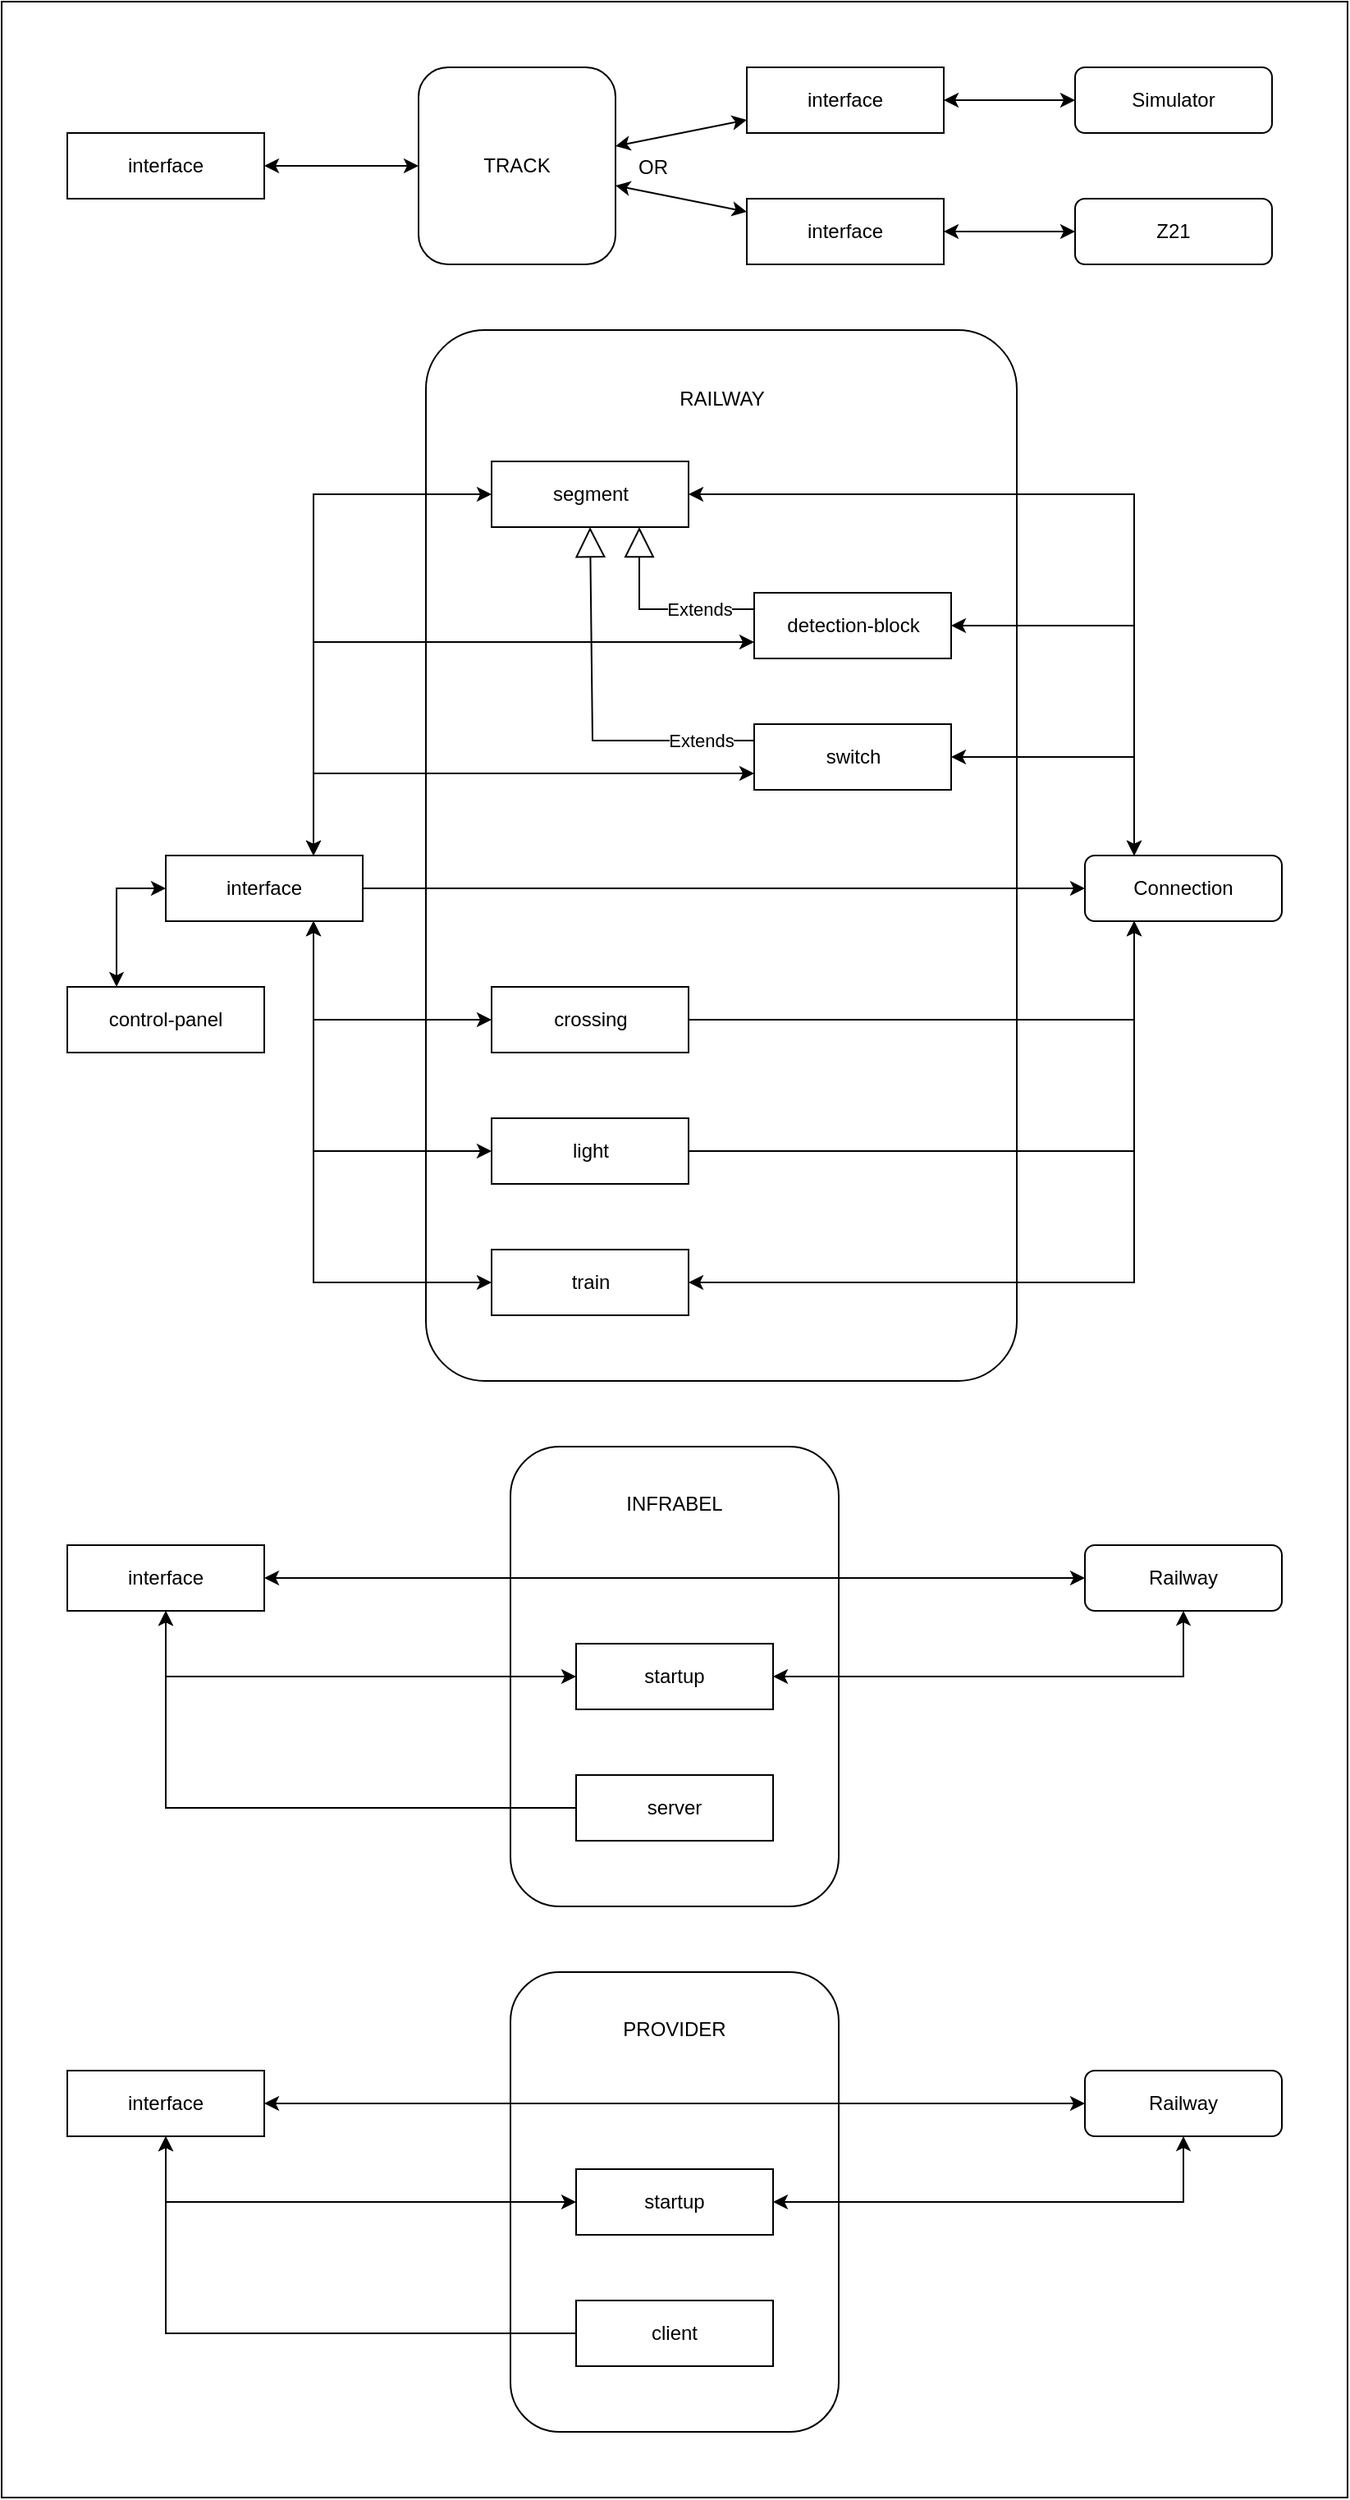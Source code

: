 <mxfile version="26.1.1">
  <diagram name="Pagina-1" id="me9Pa4WLKowWGo5jJPig">
    <mxGraphModel dx="1434" dy="854" grid="1" gridSize="10" guides="1" tooltips="1" connect="1" arrows="1" fold="1" page="1" pageScale="1" pageWidth="827" pageHeight="1169" math="0" shadow="0">
      <root>
        <mxCell id="0" />
        <mxCell id="1" parent="0" />
        <mxCell id="Lja_3VfB_ACa5qG5oaG4-1" value="" style="rounded=0;whiteSpace=wrap;html=1;" vertex="1" parent="1">
          <mxGeometry width="820" height="1520" as="geometry" />
        </mxCell>
        <mxCell id="Lja_3VfB_ACa5qG5oaG4-2" value="Z21" style="rounded=1;whiteSpace=wrap;html=1;" vertex="1" parent="1">
          <mxGeometry x="654" y="120" width="120" height="40" as="geometry" />
        </mxCell>
        <mxCell id="Lja_3VfB_ACa5qG5oaG4-3" value="Simulator" style="rounded=1;whiteSpace=wrap;html=1;" vertex="1" parent="1">
          <mxGeometry x="654" y="40" width="120" height="40" as="geometry" />
        </mxCell>
        <mxCell id="Lja_3VfB_ACa5qG5oaG4-4" value="interface" style="rounded=0;whiteSpace=wrap;html=1;" vertex="1" parent="1">
          <mxGeometry x="454" y="120" width="120" height="40" as="geometry" />
        </mxCell>
        <mxCell id="Lja_3VfB_ACa5qG5oaG4-5" value="interface" style="rounded=0;whiteSpace=wrap;html=1;" vertex="1" parent="1">
          <mxGeometry x="454" y="40" width="120" height="40" as="geometry" />
        </mxCell>
        <mxCell id="Lja_3VfB_ACa5qG5oaG4-6" value="" style="endArrow=classic;startArrow=classic;html=1;rounded=0;" edge="1" parent="1" source="Lja_3VfB_ACa5qG5oaG4-4" target="Lja_3VfB_ACa5qG5oaG4-2">
          <mxGeometry width="50" height="50" relative="1" as="geometry">
            <mxPoint x="604" y="180" as="sourcePoint" />
            <mxPoint x="654" y="130" as="targetPoint" />
          </mxGeometry>
        </mxCell>
        <mxCell id="Lja_3VfB_ACa5qG5oaG4-7" value="" style="endArrow=classic;startArrow=classic;html=1;rounded=0;" edge="1" parent="1" source="Lja_3VfB_ACa5qG5oaG4-5" target="Lja_3VfB_ACa5qG5oaG4-3">
          <mxGeometry width="50" height="50" relative="1" as="geometry">
            <mxPoint x="604" y="180" as="sourcePoint" />
            <mxPoint x="644" y="130" as="targetPoint" />
          </mxGeometry>
        </mxCell>
        <mxCell id="Lja_3VfB_ACa5qG5oaG4-8" value="TRACK" style="rounded=1;whiteSpace=wrap;html=1;" vertex="1" parent="1">
          <mxGeometry x="254" y="40" width="120" height="120" as="geometry" />
        </mxCell>
        <mxCell id="Lja_3VfB_ACa5qG5oaG4-9" value="" style="endArrow=classic;startArrow=classic;html=1;rounded=0;" edge="1" parent="1" source="Lja_3VfB_ACa5qG5oaG4-8" target="Lja_3VfB_ACa5qG5oaG4-4">
          <mxGeometry width="50" height="50" relative="1" as="geometry">
            <mxPoint x="404" y="280" as="sourcePoint" />
            <mxPoint x="454" y="230" as="targetPoint" />
          </mxGeometry>
        </mxCell>
        <mxCell id="Lja_3VfB_ACa5qG5oaG4-10" value="" style="endArrow=classic;startArrow=classic;html=1;rounded=0;" edge="1" parent="1" source="Lja_3VfB_ACa5qG5oaG4-8" target="Lja_3VfB_ACa5qG5oaG4-5">
          <mxGeometry width="50" height="50" relative="1" as="geometry">
            <mxPoint x="404" y="280" as="sourcePoint" />
            <mxPoint x="454" y="230" as="targetPoint" />
          </mxGeometry>
        </mxCell>
        <mxCell id="Lja_3VfB_ACa5qG5oaG4-11" value="OR" style="text;html=1;align=center;verticalAlign=middle;whiteSpace=wrap;rounded=0;" vertex="1" parent="1">
          <mxGeometry x="367" y="86" width="60" height="30" as="geometry" />
        </mxCell>
        <mxCell id="Lja_3VfB_ACa5qG5oaG4-12" value="interface" style="rounded=0;whiteSpace=wrap;html=1;" vertex="1" parent="1">
          <mxGeometry x="40" y="80" width="120" height="40" as="geometry" />
        </mxCell>
        <mxCell id="Lja_3VfB_ACa5qG5oaG4-13" value="" style="endArrow=classic;startArrow=classic;html=1;rounded=0;" edge="1" parent="1" source="Lja_3VfB_ACa5qG5oaG4-12" target="Lja_3VfB_ACa5qG5oaG4-8">
          <mxGeometry width="50" height="50" relative="1" as="geometry">
            <mxPoint x="404" y="280" as="sourcePoint" />
            <mxPoint x="454" y="230" as="targetPoint" />
          </mxGeometry>
        </mxCell>
        <mxCell id="Lja_3VfB_ACa5qG5oaG4-15" value="interface" style="rounded=0;whiteSpace=wrap;html=1;" vertex="1" parent="1">
          <mxGeometry x="100" y="520" width="120" height="40" as="geometry" />
        </mxCell>
        <mxCell id="Lja_3VfB_ACa5qG5oaG4-16" value="" style="rounded=1;whiteSpace=wrap;html=1;arcSize=10;" vertex="1" parent="1">
          <mxGeometry x="258.5" y="200" width="360" height="640" as="geometry" />
        </mxCell>
        <mxCell id="Lja_3VfB_ACa5qG5oaG4-17" value="segment" style="rounded=0;whiteSpace=wrap;html=1;" vertex="1" parent="1">
          <mxGeometry x="298.5" y="280" width="120" height="40" as="geometry" />
        </mxCell>
        <mxCell id="Lja_3VfB_ACa5qG5oaG4-18" value="detection-block" style="rounded=0;whiteSpace=wrap;html=1;" vertex="1" parent="1">
          <mxGeometry x="458.5" y="360" width="120" height="40" as="geometry" />
        </mxCell>
        <mxCell id="Lja_3VfB_ACa5qG5oaG4-19" value="switch" style="rounded=0;whiteSpace=wrap;html=1;" vertex="1" parent="1">
          <mxGeometry x="458.5" y="440" width="120" height="40" as="geometry" />
        </mxCell>
        <mxCell id="Lja_3VfB_ACa5qG5oaG4-20" value="crossing" style="rounded=0;whiteSpace=wrap;html=1;" vertex="1" parent="1">
          <mxGeometry x="298.5" y="600" width="120" height="40" as="geometry" />
        </mxCell>
        <mxCell id="Lja_3VfB_ACa5qG5oaG4-21" value="light" style="rounded=0;whiteSpace=wrap;html=1;" vertex="1" parent="1">
          <mxGeometry x="298.5" y="680" width="120" height="40" as="geometry" />
        </mxCell>
        <mxCell id="Lja_3VfB_ACa5qG5oaG4-22" value="train" style="rounded=0;whiteSpace=wrap;html=1;" vertex="1" parent="1">
          <mxGeometry x="298.5" y="760" width="120" height="40" as="geometry" />
        </mxCell>
        <mxCell id="Lja_3VfB_ACa5qG5oaG4-23" value="Connection" style="rounded=1;whiteSpace=wrap;html=1;" vertex="1" parent="1">
          <mxGeometry x="660" y="520" width="120" height="40" as="geometry" />
        </mxCell>
        <mxCell id="Lja_3VfB_ACa5qG5oaG4-24" value="" style="endArrow=classic;startArrow=classic;html=1;rounded=0;entryX=0.25;entryY=0;entryDx=0;entryDy=0;" edge="1" parent="1" source="Lja_3VfB_ACa5qG5oaG4-17" target="Lja_3VfB_ACa5qG5oaG4-23">
          <mxGeometry width="50" height="50" relative="1" as="geometry">
            <mxPoint x="290" y="480" as="sourcePoint" />
            <mxPoint x="340" y="430" as="targetPoint" />
            <Array as="points">
              <mxPoint x="690" y="300" />
            </Array>
          </mxGeometry>
        </mxCell>
        <mxCell id="Lja_3VfB_ACa5qG5oaG4-25" value="" style="endArrow=classic;startArrow=classic;html=1;rounded=0;entryX=0.25;entryY=0;entryDx=0;entryDy=0;" edge="1" parent="1" source="Lja_3VfB_ACa5qG5oaG4-18" target="Lja_3VfB_ACa5qG5oaG4-23">
          <mxGeometry width="50" height="50" relative="1" as="geometry">
            <mxPoint x="290" y="480" as="sourcePoint" />
            <mxPoint x="700" y="520" as="targetPoint" />
            <Array as="points">
              <mxPoint x="690" y="380" />
            </Array>
          </mxGeometry>
        </mxCell>
        <mxCell id="Lja_3VfB_ACa5qG5oaG4-26" value="" style="endArrow=classic;startArrow=classic;html=1;rounded=0;entryX=0.25;entryY=0;entryDx=0;entryDy=0;" edge="1" parent="1" source="Lja_3VfB_ACa5qG5oaG4-19" target="Lja_3VfB_ACa5qG5oaG4-23">
          <mxGeometry width="50" height="50" relative="1" as="geometry">
            <mxPoint x="290" y="480" as="sourcePoint" />
            <mxPoint x="340" y="430" as="targetPoint" />
            <Array as="points">
              <mxPoint x="690" y="460" />
            </Array>
          </mxGeometry>
        </mxCell>
        <mxCell id="Lja_3VfB_ACa5qG5oaG4-27" value="" style="endArrow=classic;startArrow=classic;html=1;rounded=0;exitX=1;exitY=0.5;exitDx=0;exitDy=0;entryX=0.25;entryY=1;entryDx=0;entryDy=0;" edge="1" parent="1" source="Lja_3VfB_ACa5qG5oaG4-22" target="Lja_3VfB_ACa5qG5oaG4-23">
          <mxGeometry width="50" height="50" relative="1" as="geometry">
            <mxPoint x="290" y="480" as="sourcePoint" />
            <mxPoint x="340" y="430" as="targetPoint" />
            <Array as="points">
              <mxPoint x="690" y="780" />
            </Array>
          </mxGeometry>
        </mxCell>
        <mxCell id="Lja_3VfB_ACa5qG5oaG4-28" value="" style="endArrow=classic;startArrow=classic;html=1;rounded=0;exitX=0.75;exitY=0;exitDx=0;exitDy=0;" edge="1" parent="1" source="Lja_3VfB_ACa5qG5oaG4-15" target="Lja_3VfB_ACa5qG5oaG4-17">
          <mxGeometry width="50" height="50" relative="1" as="geometry">
            <mxPoint x="145" y="640" as="sourcePoint" />
            <mxPoint x="365" y="600" as="targetPoint" />
            <Array as="points">
              <mxPoint x="190" y="300" />
            </Array>
          </mxGeometry>
        </mxCell>
        <mxCell id="Lja_3VfB_ACa5qG5oaG4-29" value="" style="endArrow=classic;html=1;rounded=0;" edge="1" parent="1" source="Lja_3VfB_ACa5qG5oaG4-15" target="Lja_3VfB_ACa5qG5oaG4-23">
          <mxGeometry width="50" height="50" relative="1" as="geometry">
            <mxPoint x="290" y="670" as="sourcePoint" />
            <mxPoint x="340" y="620" as="targetPoint" />
          </mxGeometry>
        </mxCell>
        <mxCell id="Lja_3VfB_ACa5qG5oaG4-30" value="" style="endArrow=classic;startArrow=classic;html=1;rounded=0;entryX=0;entryY=0.75;entryDx=0;entryDy=0;exitX=0.75;exitY=0;exitDx=0;exitDy=0;" edge="1" parent="1" source="Lja_3VfB_ACa5qG5oaG4-15" target="Lja_3VfB_ACa5qG5oaG4-19">
          <mxGeometry width="50" height="50" relative="1" as="geometry">
            <mxPoint x="125" y="520" as="sourcePoint" />
            <mxPoint x="175" y="450" as="targetPoint" />
            <Array as="points">
              <mxPoint x="190" y="470" />
            </Array>
          </mxGeometry>
        </mxCell>
        <mxCell id="Lja_3VfB_ACa5qG5oaG4-31" value="" style="endArrow=classic;startArrow=classic;html=1;rounded=0;entryX=0;entryY=0.75;entryDx=0;entryDy=0;exitX=0.75;exitY=0;exitDx=0;exitDy=0;" edge="1" parent="1" source="Lja_3VfB_ACa5qG5oaG4-15" target="Lja_3VfB_ACa5qG5oaG4-18">
          <mxGeometry width="50" height="50" relative="1" as="geometry">
            <mxPoint x="315" y="570" as="sourcePoint" />
            <mxPoint x="185" y="410" as="targetPoint" />
            <Array as="points">
              <mxPoint x="190" y="390" />
            </Array>
          </mxGeometry>
        </mxCell>
        <mxCell id="Lja_3VfB_ACa5qG5oaG4-32" value="" style="endArrow=classic;startArrow=classic;html=1;rounded=0;exitX=0.75;exitY=1;exitDx=0;exitDy=0;" edge="1" parent="1" source="Lja_3VfB_ACa5qG5oaG4-15" target="Lja_3VfB_ACa5qG5oaG4-20">
          <mxGeometry width="50" height="50" relative="1" as="geometry">
            <mxPoint x="315" y="570" as="sourcePoint" />
            <mxPoint x="365" y="520" as="targetPoint" />
            <Array as="points">
              <mxPoint x="190" y="620" />
            </Array>
          </mxGeometry>
        </mxCell>
        <mxCell id="Lja_3VfB_ACa5qG5oaG4-33" value="" style="endArrow=classic;startArrow=classic;html=1;rounded=0;exitX=0.75;exitY=1;exitDx=0;exitDy=0;" edge="1" parent="1" source="Lja_3VfB_ACa5qG5oaG4-15" target="Lja_3VfB_ACa5qG5oaG4-21">
          <mxGeometry width="50" height="50" relative="1" as="geometry">
            <mxPoint x="315" y="570" as="sourcePoint" />
            <mxPoint x="365" y="520" as="targetPoint" />
            <Array as="points">
              <mxPoint x="190" y="700" />
            </Array>
          </mxGeometry>
        </mxCell>
        <mxCell id="Lja_3VfB_ACa5qG5oaG4-34" value="" style="endArrow=classic;startArrow=classic;html=1;rounded=0;exitX=0.75;exitY=1;exitDx=0;exitDy=0;" edge="1" parent="1" source="Lja_3VfB_ACa5qG5oaG4-15" target="Lja_3VfB_ACa5qG5oaG4-22">
          <mxGeometry width="50" height="50" relative="1" as="geometry">
            <mxPoint x="315" y="570" as="sourcePoint" />
            <mxPoint x="365" y="520" as="targetPoint" />
            <Array as="points">
              <mxPoint x="190" y="780" />
            </Array>
          </mxGeometry>
        </mxCell>
        <mxCell id="Lja_3VfB_ACa5qG5oaG4-35" value="Extends" style="endArrow=block;endSize=16;endFill=0;html=1;rounded=0;exitX=0;exitY=0.25;exitDx=0;exitDy=0;entryX=0.5;entryY=1;entryDx=0;entryDy=0;" edge="1" parent="1" source="Lja_3VfB_ACa5qG5oaG4-19" target="Lja_3VfB_ACa5qG5oaG4-17">
          <mxGeometry x="-0.713" width="160" relative="1" as="geometry">
            <mxPoint x="468.5" y="440.0" as="sourcePoint" />
            <mxPoint x="338.5" y="320" as="targetPoint" />
            <Array as="points">
              <mxPoint x="360" y="450" />
            </Array>
            <mxPoint as="offset" />
          </mxGeometry>
        </mxCell>
        <mxCell id="Lja_3VfB_ACa5qG5oaG4-36" value="Extends" style="endArrow=block;endSize=16;endFill=0;html=1;rounded=0;exitX=0;exitY=0.25;exitDx=0;exitDy=0;entryX=0.75;entryY=1;entryDx=0;entryDy=0;" edge="1" parent="1" source="Lja_3VfB_ACa5qG5oaG4-18" target="Lja_3VfB_ACa5qG5oaG4-17">
          <mxGeometry x="-0.442" width="160" relative="1" as="geometry">
            <mxPoint x="289.5" y="540" as="sourcePoint" />
            <mxPoint x="399.5" y="320" as="targetPoint" />
            <Array as="points">
              <mxPoint x="388.5" y="370" />
            </Array>
            <mxPoint as="offset" />
          </mxGeometry>
        </mxCell>
        <mxCell id="Lja_3VfB_ACa5qG5oaG4-37" value="RAILWAY" style="text;html=1;align=center;verticalAlign=middle;whiteSpace=wrap;rounded=0;" vertex="1" parent="1">
          <mxGeometry x="408.5" y="227" width="60" height="30" as="geometry" />
        </mxCell>
        <mxCell id="Lja_3VfB_ACa5qG5oaG4-38" value="" style="endArrow=classic;html=1;rounded=0;entryX=0.25;entryY=1;entryDx=0;entryDy=0;" edge="1" parent="1" source="Lja_3VfB_ACa5qG5oaG4-20" target="Lja_3VfB_ACa5qG5oaG4-23">
          <mxGeometry width="50" height="50" relative="1" as="geometry">
            <mxPoint x="170" y="530" as="sourcePoint" />
            <mxPoint x="670" y="530" as="targetPoint" />
            <Array as="points">
              <mxPoint x="690" y="620" />
            </Array>
          </mxGeometry>
        </mxCell>
        <mxCell id="Lja_3VfB_ACa5qG5oaG4-39" value="" style="endArrow=classic;html=1;rounded=0;entryX=0.25;entryY=1;entryDx=0;entryDy=0;" edge="1" parent="1" source="Lja_3VfB_ACa5qG5oaG4-21" target="Lja_3VfB_ACa5qG5oaG4-23">
          <mxGeometry width="50" height="50" relative="1" as="geometry">
            <mxPoint x="370" y="581" as="sourcePoint" />
            <mxPoint x="670" y="539" as="targetPoint" />
            <Array as="points">
              <mxPoint x="690" y="700" />
            </Array>
          </mxGeometry>
        </mxCell>
        <mxCell id="Lja_3VfB_ACa5qG5oaG4-40" value="control-panel" style="rounded=0;whiteSpace=wrap;html=1;" vertex="1" parent="1">
          <mxGeometry x="40" y="600" width="120" height="40" as="geometry" />
        </mxCell>
        <mxCell id="Lja_3VfB_ACa5qG5oaG4-41" value="" style="endArrow=classic;startArrow=classic;html=1;rounded=0;entryX=0;entryY=0.5;entryDx=0;entryDy=0;exitX=0.25;exitY=0;exitDx=0;exitDy=0;" edge="1" parent="1" source="Lja_3VfB_ACa5qG5oaG4-40" target="Lja_3VfB_ACa5qG5oaG4-15">
          <mxGeometry width="50" height="50" relative="1" as="geometry">
            <mxPoint x="390" y="740" as="sourcePoint" />
            <mxPoint x="440" y="690" as="targetPoint" />
            <Array as="points">
              <mxPoint x="70" y="540" />
            </Array>
          </mxGeometry>
        </mxCell>
        <mxCell id="Lja_3VfB_ACa5qG5oaG4-43" value="Railway" style="rounded=1;whiteSpace=wrap;html=1;" vertex="1" parent="1">
          <mxGeometry x="660" y="940" width="120" height="40" as="geometry" />
        </mxCell>
        <mxCell id="Lja_3VfB_ACa5qG5oaG4-44" value="interface" style="rounded=0;whiteSpace=wrap;html=1;" vertex="1" parent="1">
          <mxGeometry x="40" y="940" width="120" height="40" as="geometry" />
        </mxCell>
        <mxCell id="Lja_3VfB_ACa5qG5oaG4-45" value="" style="rounded=1;whiteSpace=wrap;html=1;" vertex="1" parent="1">
          <mxGeometry x="310" y="880" width="200" height="280" as="geometry" />
        </mxCell>
        <mxCell id="Lja_3VfB_ACa5qG5oaG4-46" value="startup" style="rounded=0;whiteSpace=wrap;html=1;" vertex="1" parent="1">
          <mxGeometry x="350" y="1000" width="120" height="40" as="geometry" />
        </mxCell>
        <mxCell id="Lja_3VfB_ACa5qG5oaG4-47" value="INFRABEL" style="text;html=1;align=center;verticalAlign=middle;whiteSpace=wrap;rounded=0;" vertex="1" parent="1">
          <mxGeometry x="380" y="900" width="60" height="30" as="geometry" />
        </mxCell>
        <mxCell id="Lja_3VfB_ACa5qG5oaG4-48" value="" style="endArrow=classic;startArrow=classic;html=1;rounded=0;exitX=1;exitY=0.5;exitDx=0;exitDy=0;entryX=0;entryY=0.5;entryDx=0;entryDy=0;" edge="1" parent="1" source="Lja_3VfB_ACa5qG5oaG4-44" target="Lja_3VfB_ACa5qG5oaG4-43">
          <mxGeometry width="50" height="50" relative="1" as="geometry">
            <mxPoint x="390" y="1180" as="sourcePoint" />
            <mxPoint x="440" y="1130" as="targetPoint" />
          </mxGeometry>
        </mxCell>
        <mxCell id="Lja_3VfB_ACa5qG5oaG4-49" value="server" style="rounded=0;whiteSpace=wrap;html=1;" vertex="1" parent="1">
          <mxGeometry x="350" y="1080" width="120" height="40" as="geometry" />
        </mxCell>
        <mxCell id="Lja_3VfB_ACa5qG5oaG4-50" value="" style="endArrow=classic;html=1;rounded=0;entryX=0.5;entryY=1;entryDx=0;entryDy=0;exitX=0;exitY=0.5;exitDx=0;exitDy=0;" edge="1" parent="1" source="Lja_3VfB_ACa5qG5oaG4-49" target="Lja_3VfB_ACa5qG5oaG4-44">
          <mxGeometry width="50" height="50" relative="1" as="geometry">
            <mxPoint x="390" y="1190" as="sourcePoint" />
            <mxPoint x="440" y="1140" as="targetPoint" />
            <Array as="points">
              <mxPoint x="100" y="1100" />
            </Array>
          </mxGeometry>
        </mxCell>
        <mxCell id="Lja_3VfB_ACa5qG5oaG4-51" value="" style="endArrow=classic;startArrow=classic;html=1;rounded=0;exitX=0.5;exitY=1;exitDx=0;exitDy=0;entryX=0;entryY=0.5;entryDx=0;entryDy=0;" edge="1" parent="1" source="Lja_3VfB_ACa5qG5oaG4-44" target="Lja_3VfB_ACa5qG5oaG4-46">
          <mxGeometry width="50" height="50" relative="1" as="geometry">
            <mxPoint x="390" y="1190" as="sourcePoint" />
            <mxPoint x="440" y="1140" as="targetPoint" />
            <Array as="points">
              <mxPoint x="100" y="1020" />
            </Array>
          </mxGeometry>
        </mxCell>
        <mxCell id="Lja_3VfB_ACa5qG5oaG4-52" value="" style="endArrow=classic;startArrow=classic;html=1;rounded=0;entryX=0.5;entryY=1;entryDx=0;entryDy=0;exitX=1;exitY=0.5;exitDx=0;exitDy=0;" edge="1" parent="1" source="Lja_3VfB_ACa5qG5oaG4-46" target="Lja_3VfB_ACa5qG5oaG4-43">
          <mxGeometry width="50" height="50" relative="1" as="geometry">
            <mxPoint x="390" y="1190" as="sourcePoint" />
            <mxPoint x="440" y="1140" as="targetPoint" />
            <Array as="points">
              <mxPoint x="720" y="1020" />
            </Array>
          </mxGeometry>
        </mxCell>
        <mxCell id="Lja_3VfB_ACa5qG5oaG4-54" value="Railway" style="rounded=1;whiteSpace=wrap;html=1;" vertex="1" parent="1">
          <mxGeometry x="660" y="1260" width="120" height="40" as="geometry" />
        </mxCell>
        <mxCell id="Lja_3VfB_ACa5qG5oaG4-55" value="interface" style="rounded=0;whiteSpace=wrap;html=1;" vertex="1" parent="1">
          <mxGeometry x="40" y="1260" width="120" height="40" as="geometry" />
        </mxCell>
        <mxCell id="Lja_3VfB_ACa5qG5oaG4-56" value="" style="rounded=1;whiteSpace=wrap;html=1;" vertex="1" parent="1">
          <mxGeometry x="310" y="1200" width="200" height="280" as="geometry" />
        </mxCell>
        <mxCell id="Lja_3VfB_ACa5qG5oaG4-57" value="startup" style="rounded=0;whiteSpace=wrap;html=1;" vertex="1" parent="1">
          <mxGeometry x="350" y="1320" width="120" height="40" as="geometry" />
        </mxCell>
        <mxCell id="Lja_3VfB_ACa5qG5oaG4-58" value="PROVIDER" style="text;html=1;align=center;verticalAlign=middle;whiteSpace=wrap;rounded=0;" vertex="1" parent="1">
          <mxGeometry x="380" y="1220" width="60" height="30" as="geometry" />
        </mxCell>
        <mxCell id="Lja_3VfB_ACa5qG5oaG4-59" value="" style="endArrow=classic;startArrow=classic;html=1;rounded=0;exitX=1;exitY=0.5;exitDx=0;exitDy=0;entryX=0;entryY=0.5;entryDx=0;entryDy=0;" edge="1" parent="1" source="Lja_3VfB_ACa5qG5oaG4-55" target="Lja_3VfB_ACa5qG5oaG4-54">
          <mxGeometry width="50" height="50" relative="1" as="geometry">
            <mxPoint x="390" y="1500" as="sourcePoint" />
            <mxPoint x="440" y="1450" as="targetPoint" />
          </mxGeometry>
        </mxCell>
        <mxCell id="Lja_3VfB_ACa5qG5oaG4-60" value="client" style="rounded=0;whiteSpace=wrap;html=1;" vertex="1" parent="1">
          <mxGeometry x="350" y="1400" width="120" height="40" as="geometry" />
        </mxCell>
        <mxCell id="Lja_3VfB_ACa5qG5oaG4-61" value="" style="endArrow=classic;html=1;rounded=0;entryX=0.5;entryY=1;entryDx=0;entryDy=0;exitX=0;exitY=0.5;exitDx=0;exitDy=0;" edge="1" parent="1" source="Lja_3VfB_ACa5qG5oaG4-60" target="Lja_3VfB_ACa5qG5oaG4-55">
          <mxGeometry width="50" height="50" relative="1" as="geometry">
            <mxPoint x="390" y="1510" as="sourcePoint" />
            <mxPoint x="440" y="1460" as="targetPoint" />
            <Array as="points">
              <mxPoint x="100" y="1420" />
            </Array>
          </mxGeometry>
        </mxCell>
        <mxCell id="Lja_3VfB_ACa5qG5oaG4-62" value="" style="endArrow=classic;startArrow=classic;html=1;rounded=0;exitX=0.5;exitY=1;exitDx=0;exitDy=0;entryX=0;entryY=0.5;entryDx=0;entryDy=0;" edge="1" parent="1" source="Lja_3VfB_ACa5qG5oaG4-55" target="Lja_3VfB_ACa5qG5oaG4-57">
          <mxGeometry width="50" height="50" relative="1" as="geometry">
            <mxPoint x="390" y="1510" as="sourcePoint" />
            <mxPoint x="440" y="1460" as="targetPoint" />
            <Array as="points">
              <mxPoint x="100" y="1340" />
            </Array>
          </mxGeometry>
        </mxCell>
        <mxCell id="Lja_3VfB_ACa5qG5oaG4-63" value="" style="endArrow=classic;startArrow=classic;html=1;rounded=0;entryX=0.5;entryY=1;entryDx=0;entryDy=0;exitX=1;exitY=0.5;exitDx=0;exitDy=0;" edge="1" parent="1" source="Lja_3VfB_ACa5qG5oaG4-57" target="Lja_3VfB_ACa5qG5oaG4-54">
          <mxGeometry width="50" height="50" relative="1" as="geometry">
            <mxPoint x="390" y="1510" as="sourcePoint" />
            <mxPoint x="440" y="1460" as="targetPoint" />
            <Array as="points">
              <mxPoint x="720" y="1340" />
            </Array>
          </mxGeometry>
        </mxCell>
      </root>
    </mxGraphModel>
  </diagram>
</mxfile>
